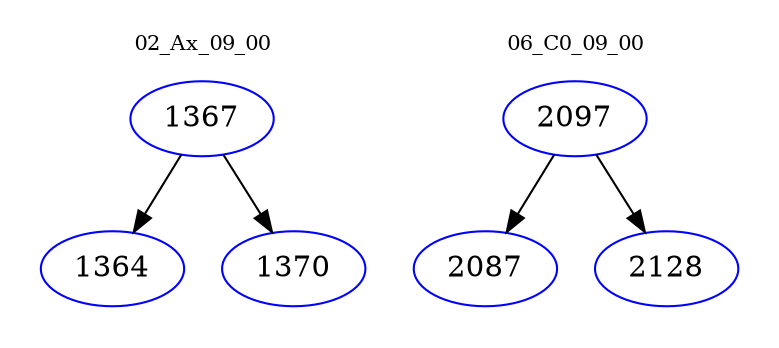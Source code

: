 digraph{
subgraph cluster_0 {
color = white
label = "02_Ax_09_00";
fontsize=10;
T0_1367 [label="1367", color="blue"]
T0_1367 -> T0_1364 [color="black"]
T0_1364 [label="1364", color="blue"]
T0_1367 -> T0_1370 [color="black"]
T0_1370 [label="1370", color="blue"]
}
subgraph cluster_1 {
color = white
label = "06_C0_09_00";
fontsize=10;
T1_2097 [label="2097", color="blue"]
T1_2097 -> T1_2087 [color="black"]
T1_2087 [label="2087", color="blue"]
T1_2097 -> T1_2128 [color="black"]
T1_2128 [label="2128", color="blue"]
}
}
